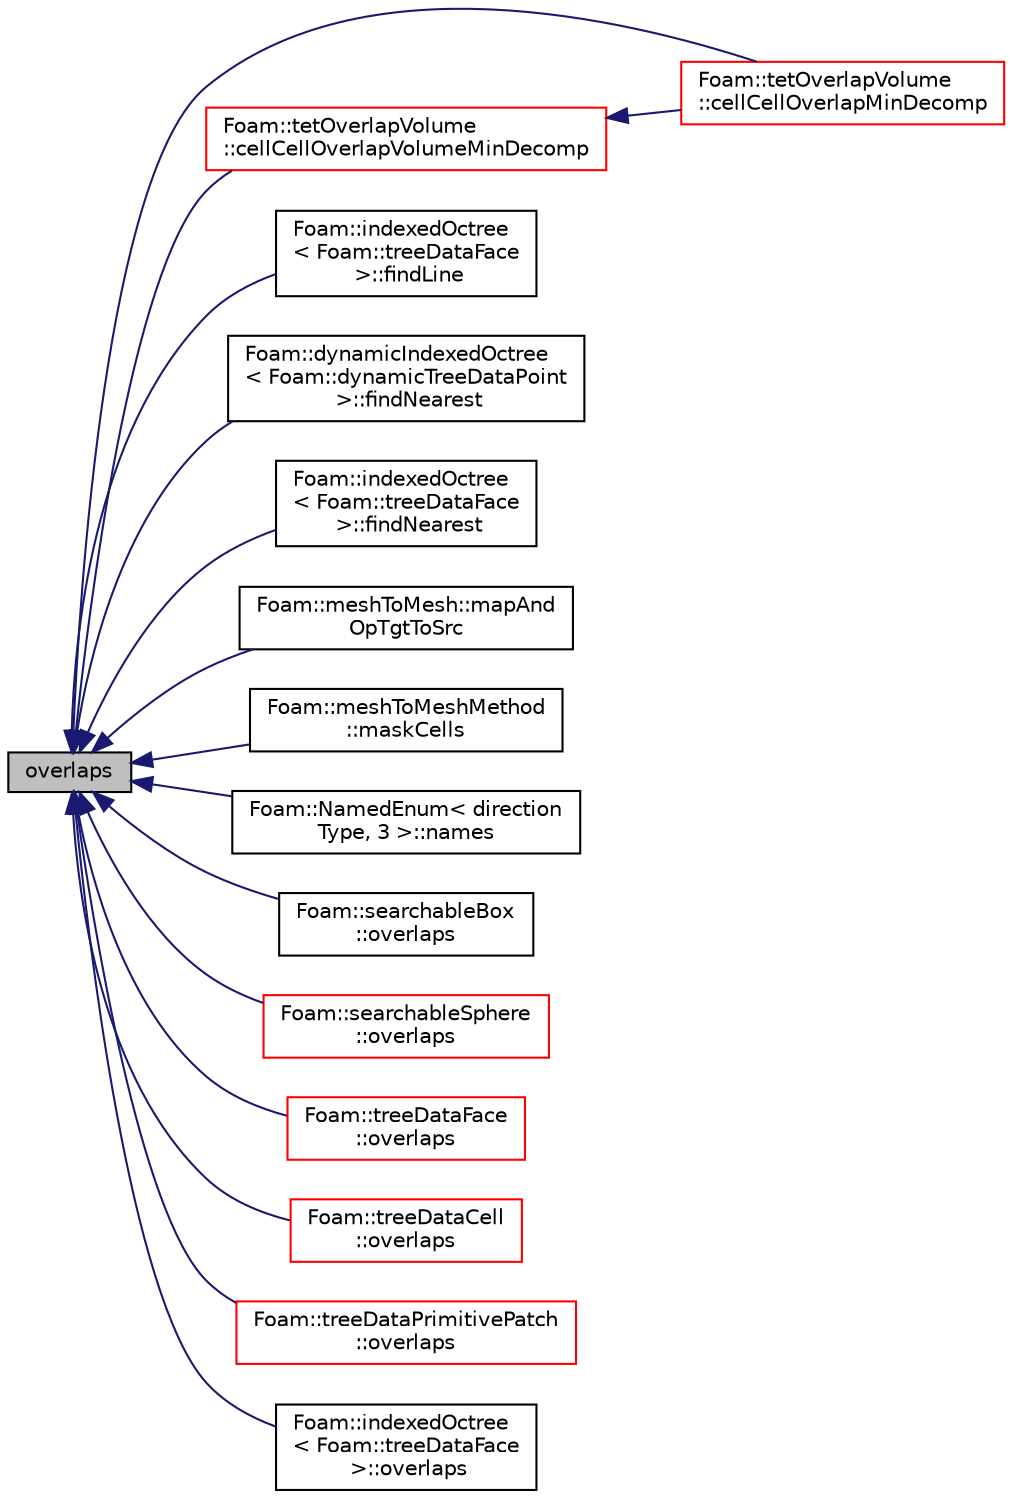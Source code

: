 digraph "overlaps"
{
  bgcolor="transparent";
  edge [fontname="Helvetica",fontsize="10",labelfontname="Helvetica",labelfontsize="10"];
  node [fontname="Helvetica",fontsize="10",shape=record];
  rankdir="LR";
  Node1019 [label="overlaps",height=0.2,width=0.4,color="black", fillcolor="grey75", style="filled", fontcolor="black"];
  Node1019 -> Node1020 [dir="back",color="midnightblue",fontsize="10",style="solid",fontname="Helvetica"];
  Node1020 [label="Foam::tetOverlapVolume\l::cellCellOverlapMinDecomp",height=0.2,width=0.4,color="red",URL="$a26617.html#adada80d4c5dabf1bb76d53a6d1c984c3",tooltip="Return true if olverlap volume is greater than threshold. "];
  Node1019 -> Node1024 [dir="back",color="midnightblue",fontsize="10",style="solid",fontname="Helvetica"];
  Node1024 [label="Foam::tetOverlapVolume\l::cellCellOverlapVolumeMinDecomp",height=0.2,width=0.4,color="red",URL="$a26617.html#a24b9e4efb85a09262259b15b153775b6",tooltip="Calculates the overlap volume. "];
  Node1024 -> Node1020 [dir="back",color="midnightblue",fontsize="10",style="solid",fontname="Helvetica"];
  Node1019 -> Node1026 [dir="back",color="midnightblue",fontsize="10",style="solid",fontname="Helvetica"];
  Node1026 [label="Foam::indexedOctree\l\< Foam::treeDataFace\l \>::findLine",height=0.2,width=0.4,color="black",URL="$a26157.html#af654b41bf89d6e3d50c31030ec6bcb24"];
  Node1019 -> Node1027 [dir="back",color="midnightblue",fontsize="10",style="solid",fontname="Helvetica"];
  Node1027 [label="Foam::dynamicIndexedOctree\l\< Foam::dynamicTreeDataPoint\l \>::findNearest",height=0.2,width=0.4,color="black",URL="$a26745.html#ae090443cbaa3565bc6dc0b28e77793a8",tooltip="Low level: calculate nearest starting from subnode. "];
  Node1019 -> Node1028 [dir="back",color="midnightblue",fontsize="10",style="solid",fontname="Helvetica"];
  Node1028 [label="Foam::indexedOctree\l\< Foam::treeDataFace\l \>::findNearest",height=0.2,width=0.4,color="black",URL="$a26157.html#abd1691a3fc13b01ad68fb3ca35ec22d8",tooltip="Low level: calculate nearest starting from subnode. "];
  Node1019 -> Node1029 [dir="back",color="midnightblue",fontsize="10",style="solid",fontname="Helvetica"];
  Node1029 [label="Foam::meshToMesh::mapAnd\lOpTgtToSrc",height=0.2,width=0.4,color="black",URL="$a30521.html#a95168670114bbb57f1890fe93bde9561"];
  Node1019 -> Node1023 [dir="back",color="midnightblue",fontsize="10",style="solid",fontname="Helvetica"];
  Node1023 [label="Foam::meshToMeshMethod\l::maskCells",height=0.2,width=0.4,color="black",URL="$a30513.html#a783c8adc8185cd55aa48b3a028ae67fd",tooltip="Return src cell IDs for the overlap region. "];
  Node1019 -> Node1030 [dir="back",color="midnightblue",fontsize="10",style="solid",fontname="Helvetica"];
  Node1030 [label="Foam::NamedEnum\< direction\lType, 3 \>::names",height=0.2,width=0.4,color="black",URL="$a27113.html#a7350da3a0edd92cd11e6c479c9967dc8"];
  Node1019 -> Node1031 [dir="back",color="midnightblue",fontsize="10",style="solid",fontname="Helvetica"];
  Node1031 [label="Foam::searchableBox\l::overlaps",height=0.2,width=0.4,color="black",URL="$a26345.html#a08f2ea4b6bed9e040b0e13009dfcc7b3",tooltip="Does any part of the surface overlap the supplied bound box? "];
  Node1019 -> Node1032 [dir="back",color="midnightblue",fontsize="10",style="solid",fontname="Helvetica"];
  Node1032 [label="Foam::searchableSphere\l::overlaps",height=0.2,width=0.4,color="red",URL="$a26365.html#a3551e1f2a2837eb8b79493199f8e89f8",tooltip="Does any part of the surface overlap the supplied bound box? "];
  Node1019 -> Node1034 [dir="back",color="midnightblue",fontsize="10",style="solid",fontname="Helvetica"];
  Node1034 [label="Foam::treeDataFace\l::overlaps",height=0.2,width=0.4,color="red",URL="$a26173.html#a1915c0938452ba641c6ccf39df02dfad",tooltip="Does (bb of) shape at index overlap bb. "];
  Node1019 -> Node1038 [dir="back",color="midnightblue",fontsize="10",style="solid",fontname="Helvetica"];
  Node1038 [label="Foam::treeDataCell\l::overlaps",height=0.2,width=0.4,color="red",URL="$a26765.html#a1915c0938452ba641c6ccf39df02dfad",tooltip="Does (bb of) shape at index overlap bb. "];
  Node1019 -> Node1042 [dir="back",color="midnightblue",fontsize="10",style="solid",fontname="Helvetica"];
  Node1042 [label="Foam::treeDataPrimitivePatch\l::overlaps",height=0.2,width=0.4,color="red",URL="$a26197.html#a1915c0938452ba641c6ccf39df02dfad",tooltip="Does shape at index overlap bb. "];
  Node1019 -> Node1050 [dir="back",color="midnightblue",fontsize="10",style="solid",fontname="Helvetica"];
  Node1050 [label="Foam::indexedOctree\l\< Foam::treeDataFace\l \>::overlaps",height=0.2,width=0.4,color="black",URL="$a26157.html#a4ca2bef7dbdb103c2f7f02e34e28b967",tooltip="Helper: does bb intersect a sphere around sample? Or is any. "];
}
